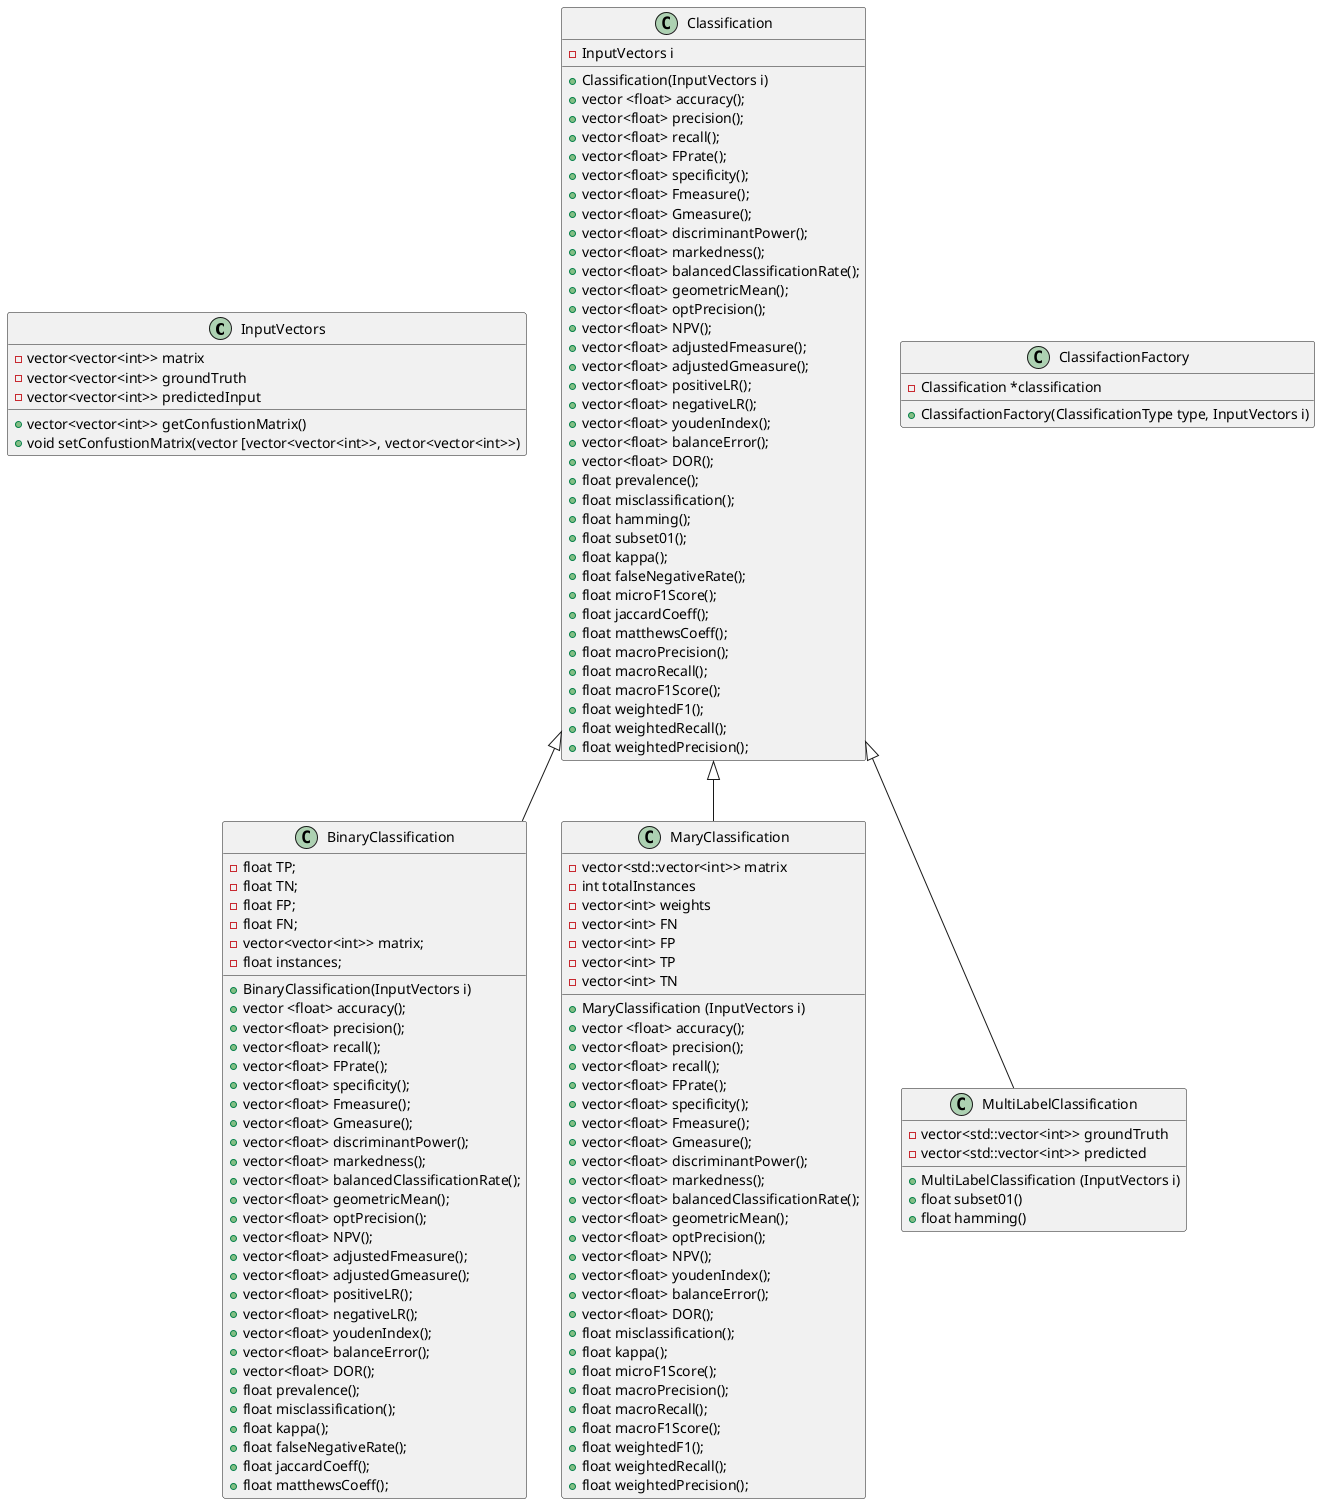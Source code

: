 @startuml

InputVectors : + vector<vector<int>> getConfustionMatrix()
InputVectors : + void setConfustionMatrix(vector [vector<vector<int>>, vector<vector<int>>)
InputVectors : - vector<vector<int>> matrix
InputVectors : - vector<vector<int>> groundTruth
InputVectors : - vector<vector<int>> predictedInput


Classification : - InputVectors i
Classification : +  Classification(InputVectors i)


ClassifactionFactory : + ClassifactionFactory(ClassificationType type, InputVectors i)
ClassifactionFactory : - Classification *classification

Classification <|-- BinaryClassification
BinaryClassification : - float TP;
BinaryClassification : - float TN;
BinaryClassification : - float FP;
BinaryClassification : - float FN;
BinaryClassification : - vector<vector<int>> matrix;
BinaryClassification : - float instances;
BinaryClassification : + BinaryClassification(InputVectors i)
BinaryClassification : + vector <float> accuracy();
BinaryClassification : + vector<float> precision();
BinaryClassification : + vector<float> recall();
BinaryClassification : + vector<float> FPrate();
BinaryClassification : + vector<float> specificity();
BinaryClassification : + vector<float> Fmeasure();
BinaryClassification : + vector<float> Gmeasure();
BinaryClassification : + vector<float> discriminantPower();
BinaryClassification : + vector<float> markedness();
BinaryClassification : + vector<float> balancedClassificationRate();
BinaryClassification : + vector<float> geometricMean();
BinaryClassification : + vector<float> optPrecision();
BinaryClassification : + vector<float> NPV();
BinaryClassification : + vector<float> adjustedFmeasure();
BinaryClassification : + vector<float> adjustedGmeasure();
BinaryClassification : + vector<float> positiveLR();
BinaryClassification : + vector<float> negativeLR();
BinaryClassification : + vector<float> youdenIndex();
BinaryClassification : + vector<float> balanceError();
BinaryClassification : + vector<float> DOR();
BinaryClassification : + float prevalence();
BinaryClassification : + float misclassification();
BinaryClassification : + float kappa();
BinaryClassification : + float falseNegativeRate();
BinaryClassification : + float jaccardCoeff();
BinaryClassification : + float matthewsCoeff();

Classification <|-- MaryClassification
MaryClassification : - vector<std::vector<int>> matrix
MaryClassification : - int totalInstances
MaryClassification : - vector<int> weights
MaryClassification : - vector<int> FN
MaryClassification : - vector<int> FP
MaryClassification : - vector<int> TP
MaryClassification : - vector<int> TN
MaryClassification : + MaryClassification (InputVectors i)
MaryClassification : + vector <float> accuracy();
MaryClassification : + vector<float> precision();
MaryClassification : + vector<float> recall();
MaryClassification : + vector<float> FPrate();
MaryClassification : + vector<float> specificity();
MaryClassification : + vector<float> Fmeasure();
MaryClassification : + vector<float> Gmeasure();
MaryClassification : + vector<float> discriminantPower();
MaryClassification : + vector<float> markedness();
MaryClassification : + vector<float> balancedClassificationRate();
MaryClassification : + vector<float> geometricMean();
MaryClassification : + vector<float> optPrecision();
MaryClassification : + vector<float> NPV();
MaryClassification : + vector<float> youdenIndex();
MaryClassification : + vector<float> balanceError();
MaryClassification : + vector<float> DOR();
MaryClassification : + float misclassification();
MaryClassification : + float kappa();
MaryClassification : + float microF1Score();
MaryClassification : + float macroPrecision();
MaryClassification : + float macroRecall();
MaryClassification : + float macroF1Score();
MaryClassification : + float weightedF1();
MaryClassification : + float weightedRecall();
MaryClassification : + float weightedPrecision();


Classification <|-- MultiLabelClassification
MultiLabelClassification : - vector<std::vector<int>> groundTruth
MultiLabelClassification : - vector<std::vector<int>> predicted
MultiLabelClassification : + MultiLabelClassification (InputVectors i)
MultiLabelClassification : + float subset01()
MultiLabelClassification : + float hamming()

Classification : + vector <float> accuracy();
Classification : + vector<float> precision();
Classification : + vector<float> recall();
Classification : + vector<float> FPrate();
Classification : + vector<float> specificity();
Classification : + vector<float> Fmeasure();
Classification : + vector<float> Gmeasure();
Classification : + vector<float> discriminantPower();
Classification : + vector<float> markedness();
Classification : + vector<float> balancedClassificationRate();
Classification : + vector<float> geometricMean();
Classification : + vector<float> optPrecision();
Classification : + vector<float> NPV();
Classification : + vector<float> adjustedFmeasure();
Classification : + vector<float> adjustedGmeasure();
Classification : + vector<float> positiveLR();
Classification : + vector<float> negativeLR();
Classification : + vector<float> youdenIndex();
Classification : + vector<float> balanceError();
Classification : + vector<float> DOR();
Classification : + float prevalence();
Classification : + float misclassification();
Classification : + float hamming();
Classification : + float subset01();
Classification : + float kappa();
Classification : + float falseNegativeRate();
Classification : + float microF1Score();
Classification : + float jaccardCoeff();
Classification : + float matthewsCoeff();
Classification : + float macroPrecision();
Classification : + float macroRecall();
Classification : + float macroF1Score();
Classification : + float weightedF1();
Classification : + float weightedRecall();
Classification : + float weightedPrecision();


@enduml